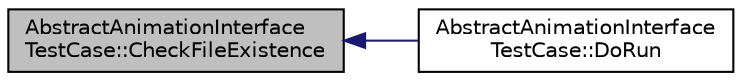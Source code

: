 digraph "AbstractAnimationInterfaceTestCase::CheckFileExistence"
{
  edge [fontname="Helvetica",fontsize="10",labelfontname="Helvetica",labelfontsize="10"];
  node [fontname="Helvetica",fontsize="10",shape=record];
  rankdir="LR";
  Node1 [label="AbstractAnimationInterface\lTestCase::CheckFileExistence",height=0.2,width=0.4,color="black", fillcolor="grey75", style="filled", fontcolor="black"];
  Node1 -> Node2 [dir="back",color="midnightblue",fontsize="10",style="solid"];
  Node2 [label="AbstractAnimationInterface\lTestCase::DoRun",height=0.2,width=0.4,color="black", fillcolor="white", style="filled",URL="$d8/ddc/classAbstractAnimationInterfaceTestCase.html#a02ca1adeab1908d17b9db4134530d516",tooltip="Run unit tests for this class. "];
}
